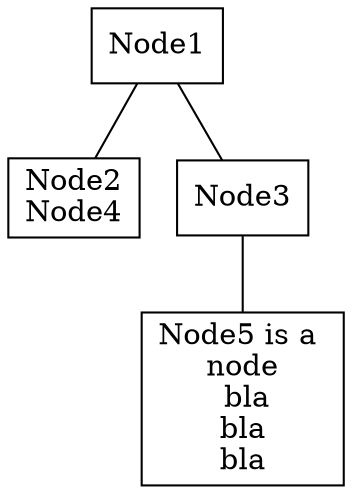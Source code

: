// Node Graph
digraph {
	node [shape=box]
	edge [arrowhead=none dir=none tailhead=none]
	1 [label=Node1]
	2 [label="Node2
Node4"]
	3 [label=Node3]
	4 [label="Node5 is a 
node
 bla
bla
bla"]
	1 -> 2
	1 -> 3
	3 -> 4
}
